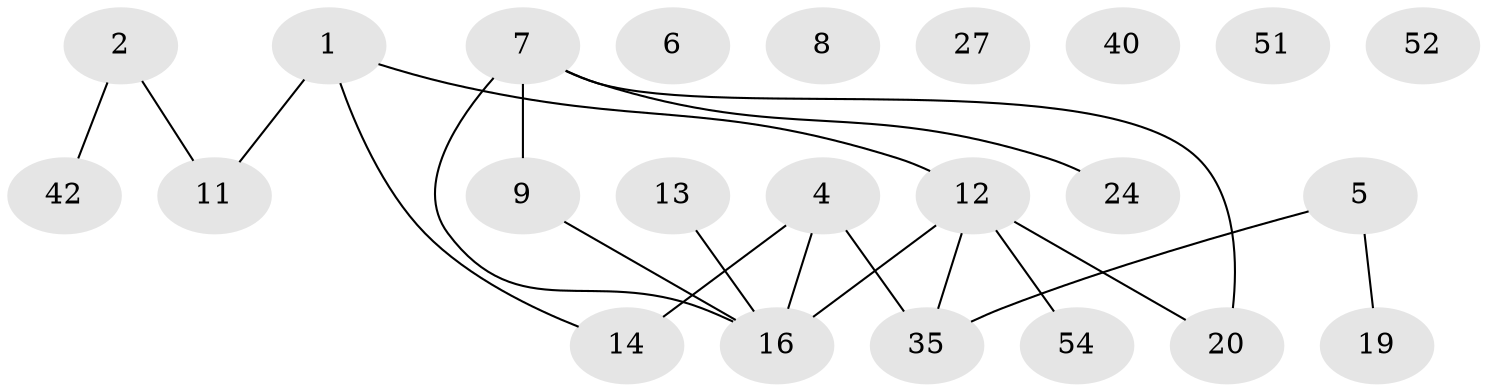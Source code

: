 // original degree distribution, {3: 0.12962962962962962, 2: 0.25925925925925924, 1: 0.3148148148148148, 4: 0.14814814814814814, 0: 0.1111111111111111, 5: 0.037037037037037035}
// Generated by graph-tools (version 1.1) at 2025/16/03/04/25 18:16:44]
// undirected, 23 vertices, 20 edges
graph export_dot {
graph [start="1"]
  node [color=gray90,style=filled];
  1 [super="+41+25"];
  2 [super="+3+22"];
  4 [super="+10"];
  5 [super="+36+21+15+29"];
  6;
  7 [super="+23+37+17"];
  8;
  9 [super="+32"];
  11 [super="+33"];
  12 [super="+34+44+38"];
  13;
  14 [super="+46+28"];
  16 [super="+50+18"];
  19;
  20 [super="+31"];
  24 [super="+43"];
  27;
  35 [super="+47"];
  40;
  42;
  51;
  52;
  54;
  1 -- 14;
  1 -- 12;
  1 -- 11;
  2 -- 11;
  2 -- 42;
  4 -- 16 [weight=2];
  4 -- 35;
  4 -- 14 [weight=2];
  5 -- 35;
  5 -- 19;
  7 -- 9 [weight=2];
  7 -- 24;
  7 -- 20;
  7 -- 16;
  9 -- 16;
  12 -- 20;
  12 -- 54;
  12 -- 35;
  12 -- 16;
  13 -- 16;
}
